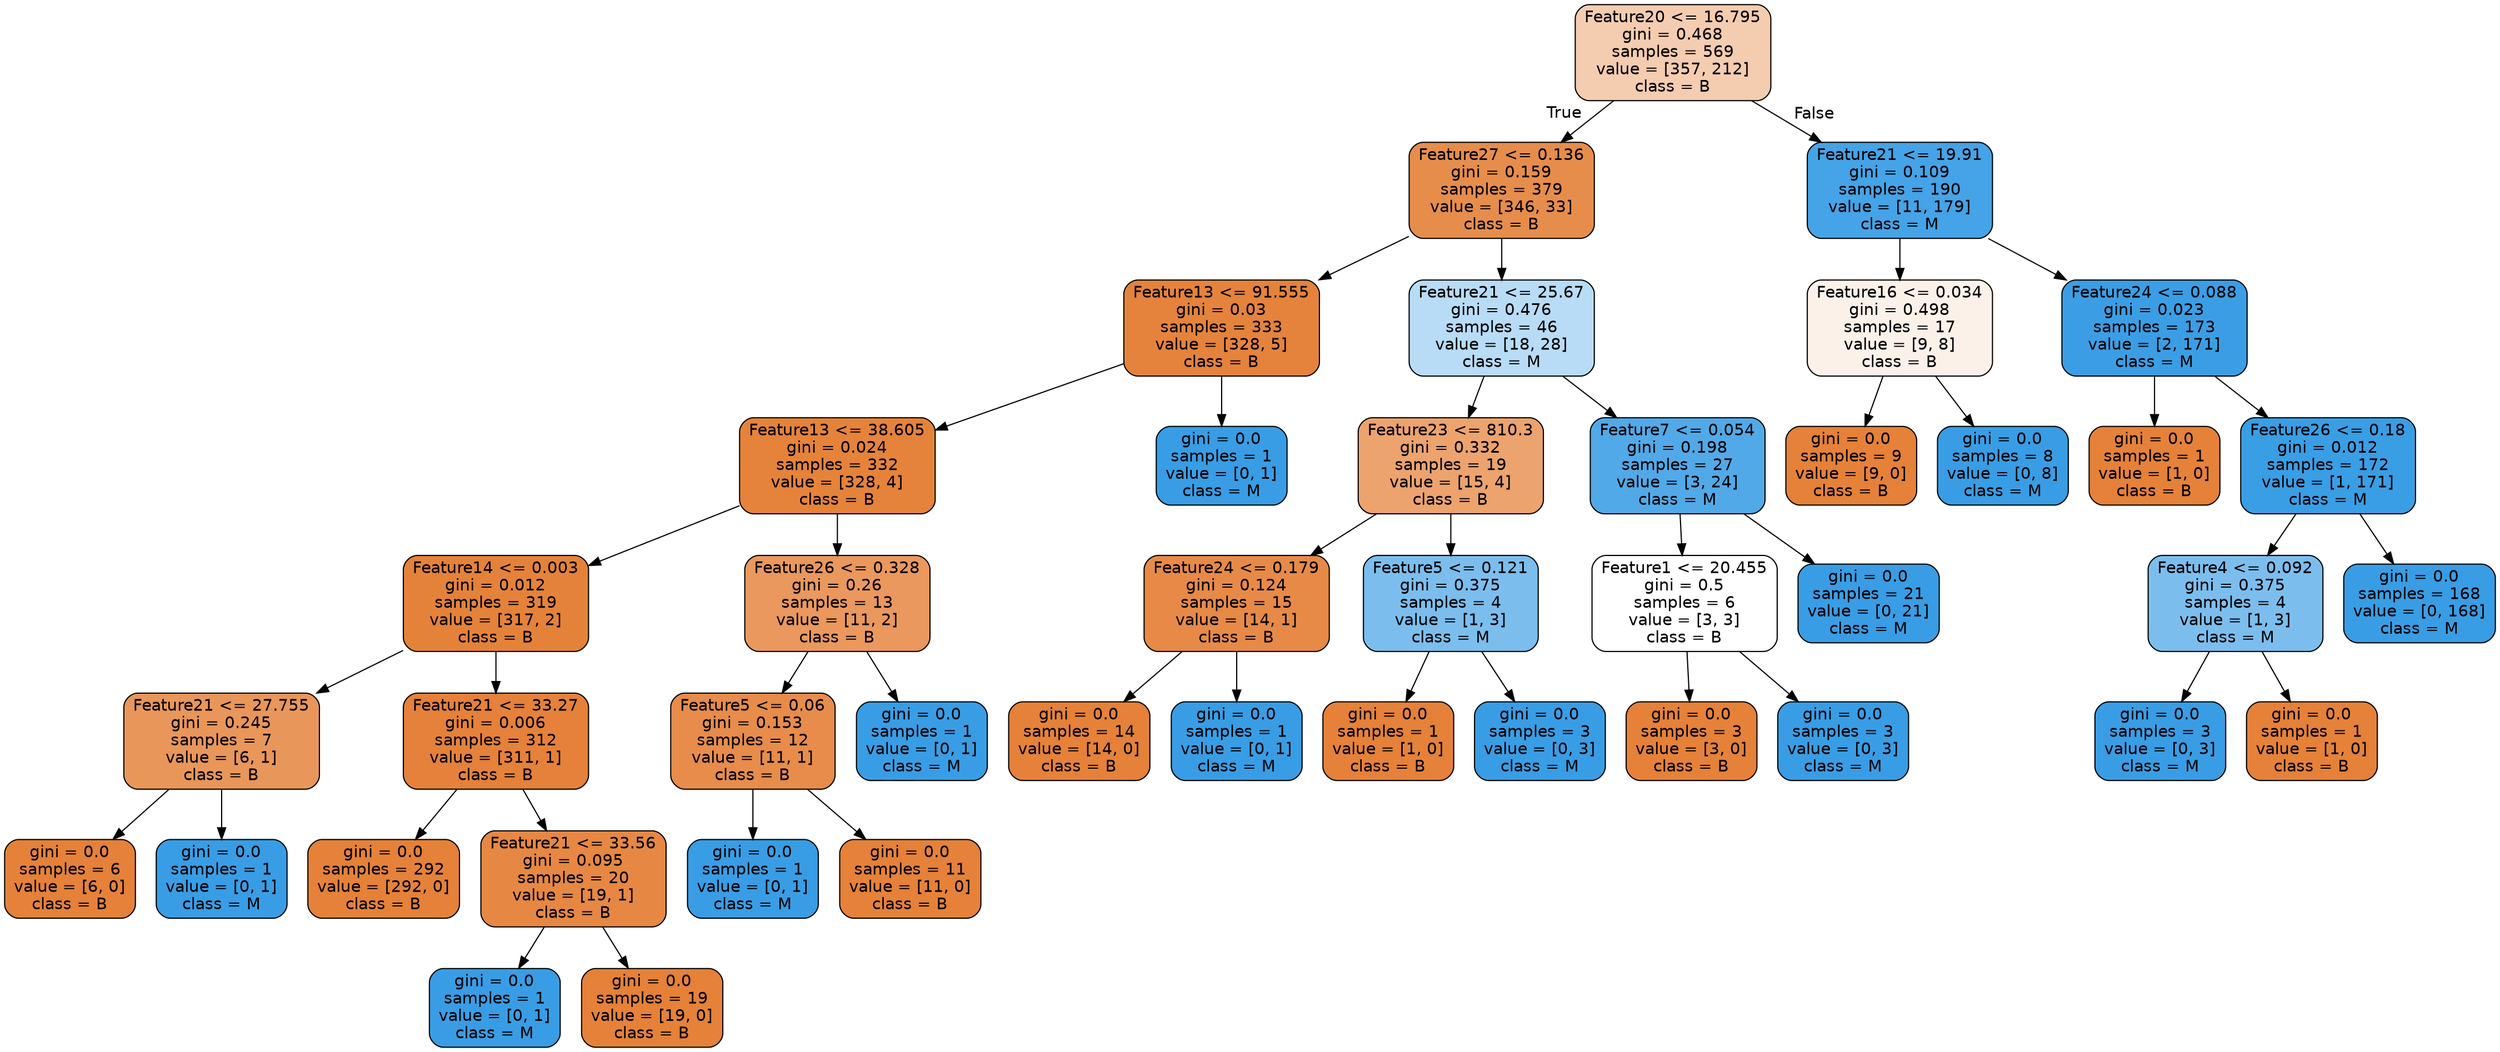 digraph Tree {
node [shape=box, style="filled, rounded", color="black", fontname="helvetica"] ;
edge [fontname="helvetica"] ;
0 [label="Feature20 <= 16.795\ngini = 0.468\nsamples = 569\nvalue = [357, 212]\nclass = B", fillcolor="#f4ccaf"] ;
1 [label="Feature27 <= 0.136\ngini = 0.159\nsamples = 379\nvalue = [346, 33]\nclass = B", fillcolor="#e78d4c"] ;
0 -> 1 [labeldistance=2.5, labelangle=45, headlabel="True"] ;
2 [label="Feature13 <= 91.555\ngini = 0.03\nsamples = 333\nvalue = [328, 5]\nclass = B", fillcolor="#e5833c"] ;
1 -> 2 ;
3 [label="Feature13 <= 38.605\ngini = 0.024\nsamples = 332\nvalue = [328, 4]\nclass = B", fillcolor="#e5833b"] ;
2 -> 3 ;
4 [label="Feature14 <= 0.003\ngini = 0.012\nsamples = 319\nvalue = [317, 2]\nclass = B", fillcolor="#e5823a"] ;
3 -> 4 ;
5 [label="Feature21 <= 27.755\ngini = 0.245\nsamples = 7\nvalue = [6, 1]\nclass = B", fillcolor="#e9965a"] ;
4 -> 5 ;
6 [label="gini = 0.0\nsamples = 6\nvalue = [6, 0]\nclass = B", fillcolor="#e58139"] ;
5 -> 6 ;
7 [label="gini = 0.0\nsamples = 1\nvalue = [0, 1]\nclass = M", fillcolor="#399de5"] ;
5 -> 7 ;
8 [label="Feature21 <= 33.27\ngini = 0.006\nsamples = 312\nvalue = [311, 1]\nclass = B", fillcolor="#e5813a"] ;
4 -> 8 ;
9 [label="gini = 0.0\nsamples = 292\nvalue = [292, 0]\nclass = B", fillcolor="#e58139"] ;
8 -> 9 ;
10 [label="Feature21 <= 33.56\ngini = 0.095\nsamples = 20\nvalue = [19, 1]\nclass = B", fillcolor="#e68843"] ;
8 -> 10 ;
11 [label="gini = 0.0\nsamples = 1\nvalue = [0, 1]\nclass = M", fillcolor="#399de5"] ;
10 -> 11 ;
12 [label="gini = 0.0\nsamples = 19\nvalue = [19, 0]\nclass = B", fillcolor="#e58139"] ;
10 -> 12 ;
13 [label="Feature26 <= 0.328\ngini = 0.26\nsamples = 13\nvalue = [11, 2]\nclass = B", fillcolor="#ea985d"] ;
3 -> 13 ;
14 [label="Feature5 <= 0.06\ngini = 0.153\nsamples = 12\nvalue = [11, 1]\nclass = B", fillcolor="#e78c4b"] ;
13 -> 14 ;
15 [label="gini = 0.0\nsamples = 1\nvalue = [0, 1]\nclass = M", fillcolor="#399de5"] ;
14 -> 15 ;
16 [label="gini = 0.0\nsamples = 11\nvalue = [11, 0]\nclass = B", fillcolor="#e58139"] ;
14 -> 16 ;
17 [label="gini = 0.0\nsamples = 1\nvalue = [0, 1]\nclass = M", fillcolor="#399de5"] ;
13 -> 17 ;
18 [label="gini = 0.0\nsamples = 1\nvalue = [0, 1]\nclass = M", fillcolor="#399de5"] ;
2 -> 18 ;
19 [label="Feature21 <= 25.67\ngini = 0.476\nsamples = 46\nvalue = [18, 28]\nclass = M", fillcolor="#b8dcf6"] ;
1 -> 19 ;
20 [label="Feature23 <= 810.3\ngini = 0.332\nsamples = 19\nvalue = [15, 4]\nclass = B", fillcolor="#eca36e"] ;
19 -> 20 ;
21 [label="Feature24 <= 0.179\ngini = 0.124\nsamples = 15\nvalue = [14, 1]\nclass = B", fillcolor="#e78a47"] ;
20 -> 21 ;
22 [label="gini = 0.0\nsamples = 14\nvalue = [14, 0]\nclass = B", fillcolor="#e58139"] ;
21 -> 22 ;
23 [label="gini = 0.0\nsamples = 1\nvalue = [0, 1]\nclass = M", fillcolor="#399de5"] ;
21 -> 23 ;
24 [label="Feature5 <= 0.121\ngini = 0.375\nsamples = 4\nvalue = [1, 3]\nclass = M", fillcolor="#7bbeee"] ;
20 -> 24 ;
25 [label="gini = 0.0\nsamples = 1\nvalue = [1, 0]\nclass = B", fillcolor="#e58139"] ;
24 -> 25 ;
26 [label="gini = 0.0\nsamples = 3\nvalue = [0, 3]\nclass = M", fillcolor="#399de5"] ;
24 -> 26 ;
27 [label="Feature7 <= 0.054\ngini = 0.198\nsamples = 27\nvalue = [3, 24]\nclass = M", fillcolor="#52a9e8"] ;
19 -> 27 ;
28 [label="Feature1 <= 20.455\ngini = 0.5\nsamples = 6\nvalue = [3, 3]\nclass = B", fillcolor="#ffffff"] ;
27 -> 28 ;
29 [label="gini = 0.0\nsamples = 3\nvalue = [3, 0]\nclass = B", fillcolor="#e58139"] ;
28 -> 29 ;
30 [label="gini = 0.0\nsamples = 3\nvalue = [0, 3]\nclass = M", fillcolor="#399de5"] ;
28 -> 30 ;
31 [label="gini = 0.0\nsamples = 21\nvalue = [0, 21]\nclass = M", fillcolor="#399de5"] ;
27 -> 31 ;
32 [label="Feature21 <= 19.91\ngini = 0.109\nsamples = 190\nvalue = [11, 179]\nclass = M", fillcolor="#45a3e7"] ;
0 -> 32 [labeldistance=2.5, labelangle=-45, headlabel="False"] ;
33 [label="Feature16 <= 0.034\ngini = 0.498\nsamples = 17\nvalue = [9, 8]\nclass = B", fillcolor="#fcf1e9"] ;
32 -> 33 ;
34 [label="gini = 0.0\nsamples = 9\nvalue = [9, 0]\nclass = B", fillcolor="#e58139"] ;
33 -> 34 ;
35 [label="gini = 0.0\nsamples = 8\nvalue = [0, 8]\nclass = M", fillcolor="#399de5"] ;
33 -> 35 ;
36 [label="Feature24 <= 0.088\ngini = 0.023\nsamples = 173\nvalue = [2, 171]\nclass = M", fillcolor="#3b9ee5"] ;
32 -> 36 ;
37 [label="gini = 0.0\nsamples = 1\nvalue = [1, 0]\nclass = B", fillcolor="#e58139"] ;
36 -> 37 ;
38 [label="Feature26 <= 0.18\ngini = 0.012\nsamples = 172\nvalue = [1, 171]\nclass = M", fillcolor="#3a9ee5"] ;
36 -> 38 ;
39 [label="Feature4 <= 0.092\ngini = 0.375\nsamples = 4\nvalue = [1, 3]\nclass = M", fillcolor="#7bbeee"] ;
38 -> 39 ;
40 [label="gini = 0.0\nsamples = 3\nvalue = [0, 3]\nclass = M", fillcolor="#399de5"] ;
39 -> 40 ;
41 [label="gini = 0.0\nsamples = 1\nvalue = [1, 0]\nclass = B", fillcolor="#e58139"] ;
39 -> 41 ;
42 [label="gini = 0.0\nsamples = 168\nvalue = [0, 168]\nclass = M", fillcolor="#399de5"] ;
38 -> 42 ;
}